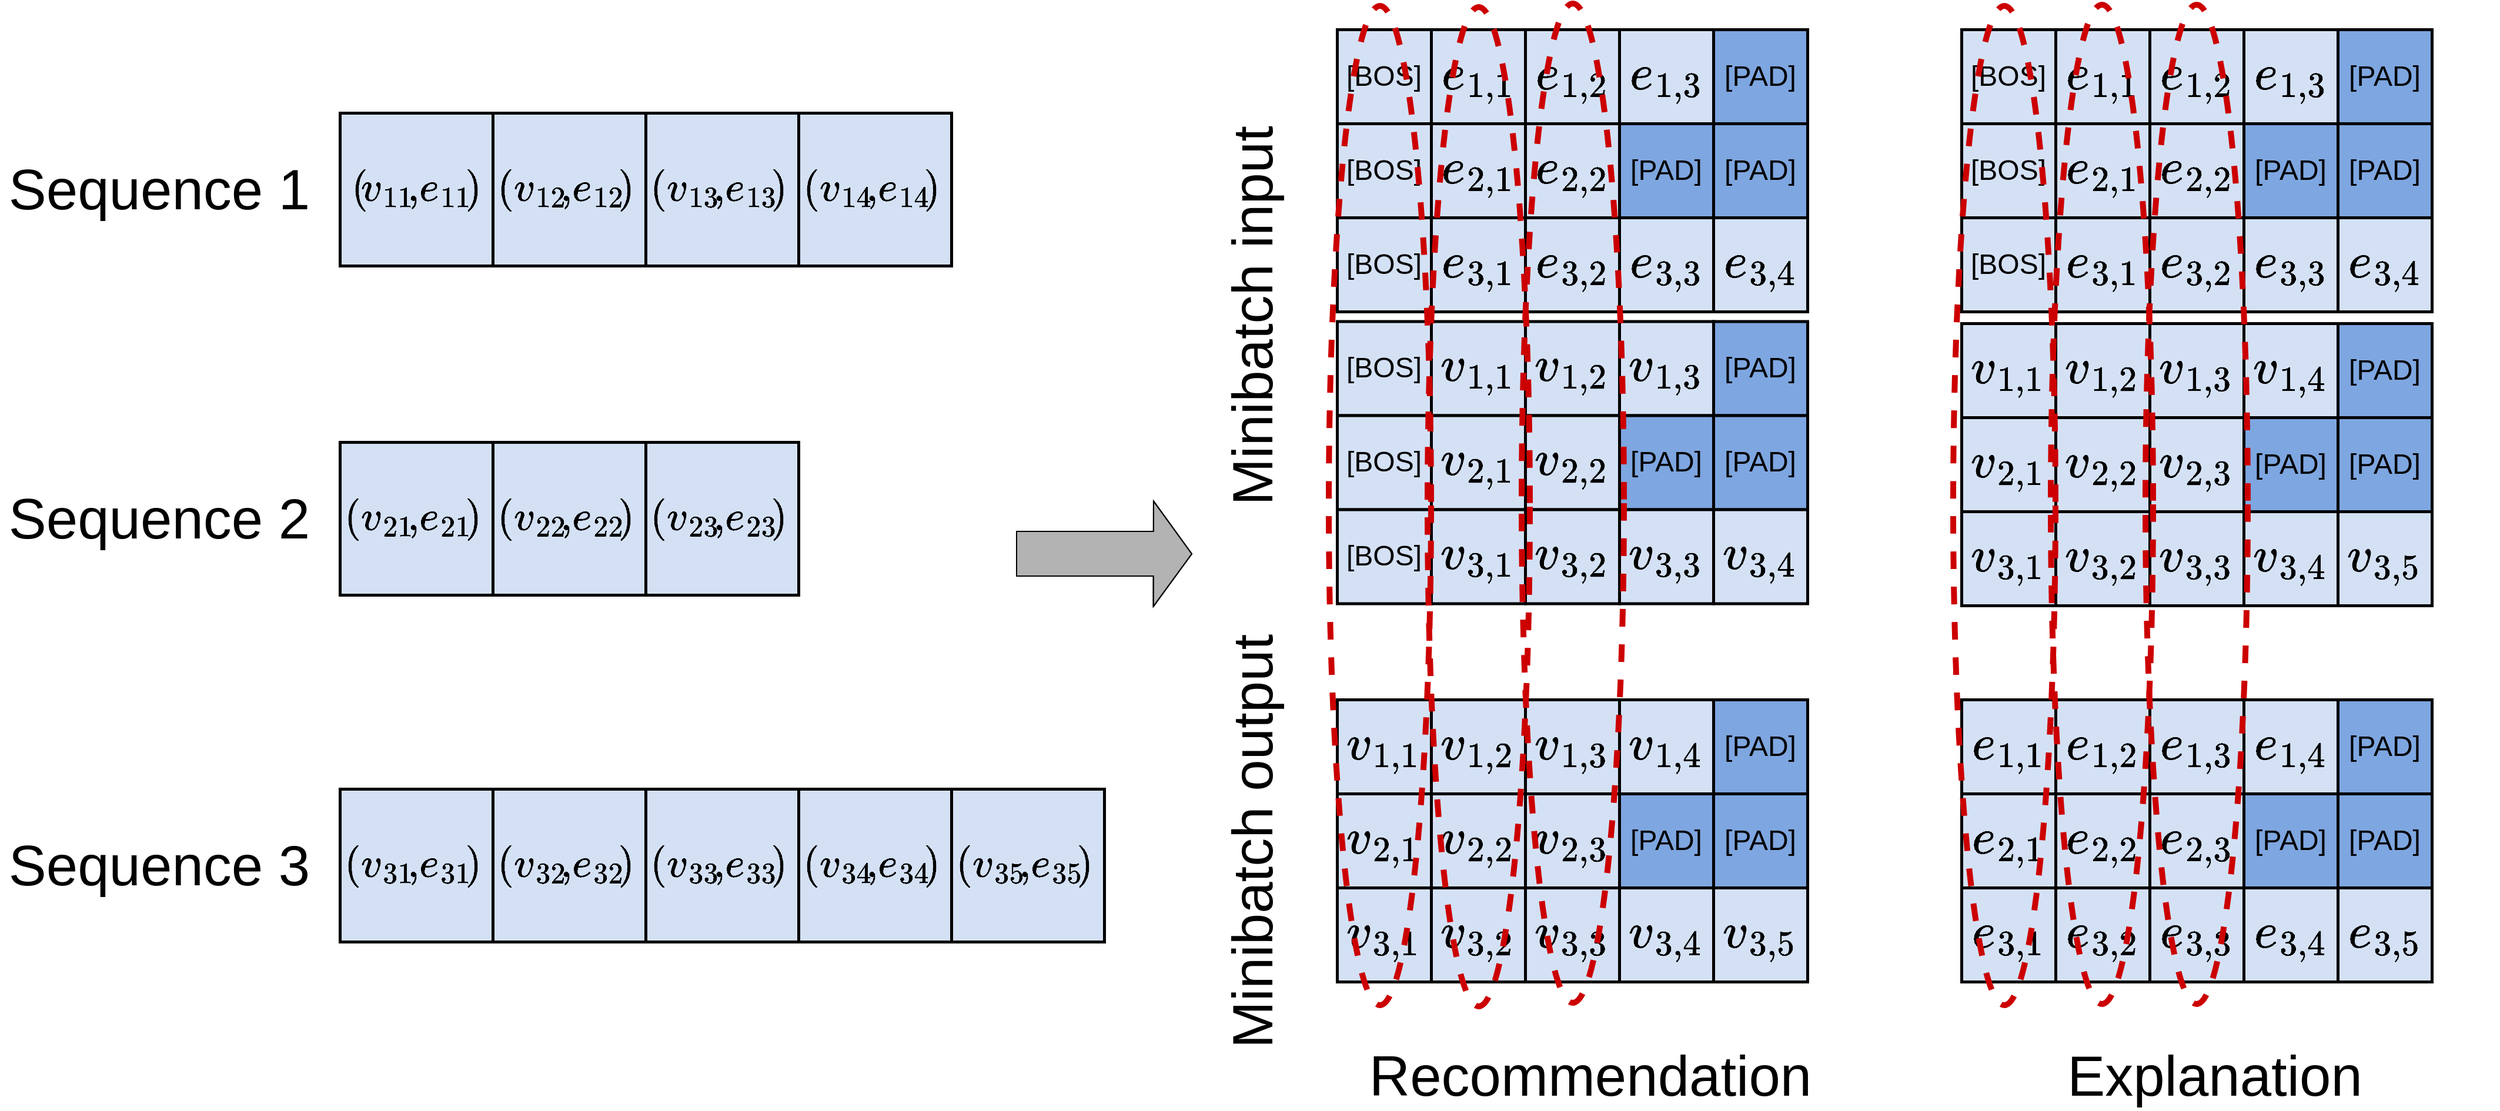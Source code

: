 <mxfile version="18.0.1" type="device"><diagram id="4hWQbX8fKJ6iLithO7Cv" name="Page-1"><mxGraphModel dx="2544" dy="864" grid="1" gridSize="10" guides="1" tooltips="1" connect="1" arrows="1" fold="1" page="1" pageScale="1" pageWidth="850" pageHeight="1100" math="1" shadow="0"><root><mxCell id="0"/><mxCell id="1" parent="0"/><mxCell id="KaxWRKZBUcggobYVf1rz-36" value="&lt;font style=&quot;font-size: 30px;&quot;&gt;$$\!(v_{14}\!&lt;br&gt;,\!&lt;br&gt;e_{14}\!)$$&lt;/font&gt;" style="whiteSpace=wrap;html=1;aspect=fixed;fillColor=#D4E1F5;strokeColor=#000000;strokeWidth=2.5;" parent="1" vertex="1"><mxGeometry x="502" y="381" width="130" height="130" as="geometry"/></mxCell><mxCell id="KaxWRKZBUcggobYVf1rz-52" value="" style="shape=flexArrow;endArrow=classic;html=1;rounded=0;fontSize=24;fillColor=#B3B3B3;width=38;endSize=10.536;endWidth=50.714;" parent="1" edge="1"><mxGeometry width="50" height="50" relative="1" as="geometry"><mxPoint x="687" y="756" as="sourcePoint"/><mxPoint x="837" y="756.11" as="targetPoint"/><Array as="points"><mxPoint x="777" y="756"/></Array></mxGeometry></mxCell><mxCell id="KaxWRKZBUcggobYVf1rz-55" value="&lt;font style=&quot;font-size: 36px;&quot;&gt;$$v_{1,1}$$&lt;/font&gt;" style="whiteSpace=wrap;html=1;aspect=fixed;fillColor=#D4E1F5;strokeColor=#000000;strokeWidth=2.5;" parent="1" vertex="1"><mxGeometry x="960" y="880" width="80" height="80" as="geometry"/></mxCell><mxCell id="KaxWRKZBUcggobYVf1rz-56" value="&lt;font style=&quot;font-size: 36px;&quot;&gt;$$v_{1,2}$$&lt;/font&gt;" style="whiteSpace=wrap;html=1;aspect=fixed;fillColor=#D4E1F5;strokeColor=#000000;strokeWidth=2.5;" parent="1" vertex="1"><mxGeometry x="1040" y="880" width="80" height="80" as="geometry"/></mxCell><mxCell id="KaxWRKZBUcggobYVf1rz-57" value="&lt;font style=&quot;font-size: 36px;&quot;&gt;$$v_{1,3}$$&lt;/font&gt;" style="whiteSpace=wrap;html=1;aspect=fixed;fillColor=#D4E1F5;strokeColor=#000000;strokeWidth=2.5;" parent="1" vertex="1"><mxGeometry x="1120" y="880" width="80" height="80" as="geometry"/></mxCell><mxCell id="KaxWRKZBUcggobYVf1rz-58" value="&lt;font style=&quot;font-size: 36px;&quot;&gt;$$v_{1,4}$$&lt;/font&gt;" style="whiteSpace=wrap;html=1;aspect=fixed;fillColor=#D4E1F5;strokeColor=#000000;strokeWidth=2.5;" parent="1" vertex="1"><mxGeometry x="1200" y="880" width="80" height="80" as="geometry"/></mxCell><mxCell id="KaxWRKZBUcggobYVf1rz-59" value="&lt;font style=&quot;font-size: 24px;&quot;&gt;[PAD]&lt;/font&gt;" style="whiteSpace=wrap;html=1;aspect=fixed;fillColor=#7EA6E0;strokeColor=#000000;strokeWidth=2.5;" parent="1" vertex="1"><mxGeometry x="1280" y="880" width="80" height="80" as="geometry"/></mxCell><mxCell id="KaxWRKZBUcggobYVf1rz-60" value="&lt;font style=&quot;font-size: 36px;&quot;&gt;$$v_{2,1}$$&lt;/font&gt;" style="whiteSpace=wrap;html=1;aspect=fixed;fillColor=#D4E1F5;strokeColor=#000000;strokeWidth=2.5;" parent="1" vertex="1"><mxGeometry x="960" y="960" width="80" height="80" as="geometry"/></mxCell><mxCell id="KaxWRKZBUcggobYVf1rz-61" value="&lt;font style=&quot;font-size: 36px;&quot;&gt;$$v_{2,2}$$&lt;/font&gt;" style="whiteSpace=wrap;html=1;aspect=fixed;fillColor=#D4E1F5;strokeColor=#000000;strokeWidth=2.5;" parent="1" vertex="1"><mxGeometry x="1040" y="960" width="80" height="80" as="geometry"/></mxCell><mxCell id="KaxWRKZBUcggobYVf1rz-62" value="&lt;font style=&quot;font-size: 36px;&quot;&gt;$$v_{2,3}$$&lt;/font&gt;" style="whiteSpace=wrap;html=1;aspect=fixed;fillColor=#D4E1F5;strokeColor=#000000;strokeWidth=2.5;" parent="1" vertex="1"><mxGeometry x="1120" y="960" width="80" height="80" as="geometry"/></mxCell><mxCell id="KaxWRKZBUcggobYVf1rz-63" value="&lt;font style=&quot;font-size: 24px;&quot;&gt;[PAD]&lt;/font&gt;" style="whiteSpace=wrap;html=1;aspect=fixed;fillColor=#7EA6E0;strokeColor=#000000;strokeWidth=2.5;" parent="1" vertex="1"><mxGeometry x="1200" y="960" width="80" height="80" as="geometry"/></mxCell><mxCell id="KaxWRKZBUcggobYVf1rz-64" value="&lt;font style=&quot;font-size: 24px;&quot;&gt;[PAD]&lt;/font&gt;" style="whiteSpace=wrap;html=1;aspect=fixed;fillColor=#7EA6E0;strokeColor=#000000;strokeWidth=2.5;" parent="1" vertex="1"><mxGeometry x="1280" y="960" width="80" height="80" as="geometry"/></mxCell><mxCell id="KaxWRKZBUcggobYVf1rz-65" value="&lt;font style=&quot;font-size: 36px;&quot;&gt;$$v_{3,1}$$&lt;/font&gt;" style="whiteSpace=wrap;html=1;aspect=fixed;fillColor=#D4E1F5;strokeColor=#000000;strokeWidth=2.5;" parent="1" vertex="1"><mxGeometry x="960" y="1040" width="80" height="80" as="geometry"/></mxCell><mxCell id="KaxWRKZBUcggobYVf1rz-66" value="&lt;font style=&quot;font-size: 36px;&quot;&gt;$$v_{3,2}$$&lt;/font&gt;" style="whiteSpace=wrap;html=1;aspect=fixed;fillColor=#D4E1F5;strokeColor=#000000;strokeWidth=2.5;" parent="1" vertex="1"><mxGeometry x="1040" y="1040" width="80" height="80" as="geometry"/></mxCell><mxCell id="KaxWRKZBUcggobYVf1rz-67" value="&lt;font style=&quot;font-size: 36px;&quot;&gt;$$v_{3,3}$$&lt;/font&gt;" style="whiteSpace=wrap;html=1;aspect=fixed;fillColor=#D4E1F5;strokeColor=#000000;strokeWidth=2.5;" parent="1" vertex="1"><mxGeometry x="1120" y="1040" width="80" height="80" as="geometry"/></mxCell><mxCell id="KaxWRKZBUcggobYVf1rz-68" value="&lt;font style=&quot;font-size: 36px;&quot;&gt;$$v_{3,4}$$&lt;/font&gt;" style="whiteSpace=wrap;html=1;aspect=fixed;fillColor=#D4E1F5;strokeColor=#000000;strokeWidth=2.5;" parent="1" vertex="1"><mxGeometry x="1200" y="1040" width="80" height="80" as="geometry"/></mxCell><mxCell id="KaxWRKZBUcggobYVf1rz-69" value="&lt;font style=&quot;font-size: 36px;&quot;&gt;$$v_{3,5}$$&lt;/font&gt;" style="whiteSpace=wrap;html=1;aspect=fixed;fillColor=#D4E1F5;strokeColor=#000000;strokeWidth=2.5;" parent="1" vertex="1"><mxGeometry x="1280" y="1040" width="80" height="80" as="geometry"/></mxCell><mxCell id="KaxWRKZBUcggobYVf1rz-74" value="&lt;font style=&quot;font-size: 24px;&quot;&gt;[PAD]&lt;/font&gt;" style="whiteSpace=wrap;html=1;aspect=fixed;fillColor=#7EA6E0;strokeColor=#000000;strokeWidth=2.5;" parent="1" vertex="1"><mxGeometry x="1811" y="880" width="80" height="80" as="geometry"/></mxCell><mxCell id="KaxWRKZBUcggobYVf1rz-78" value="&lt;font style=&quot;font-size: 24px;&quot;&gt;[PAD]&lt;/font&gt;" style="whiteSpace=wrap;html=1;aspect=fixed;fillColor=#7EA6E0;strokeColor=#000000;strokeWidth=2.5;" parent="1" vertex="1"><mxGeometry x="1731" y="960" width="80" height="80" as="geometry"/></mxCell><mxCell id="KaxWRKZBUcggobYVf1rz-79" value="&lt;font style=&quot;font-size: 24px;&quot;&gt;[PAD]&lt;/font&gt;" style="whiteSpace=wrap;html=1;aspect=fixed;fillColor=#7EA6E0;strokeColor=#000000;strokeWidth=2.5;" parent="1" vertex="1"><mxGeometry x="1811" y="960" width="80" height="80" as="geometry"/></mxCell><mxCell id="KaxWRKZBUcggobYVf1rz-80" value="&lt;font style=&quot;font-size: 36px;&quot;&gt;$$e_{3,1}$$&lt;/font&gt;" style="whiteSpace=wrap;html=1;aspect=fixed;fillColor=#D4E1F5;strokeColor=#000000;strokeWidth=2.5;" parent="1" vertex="1"><mxGeometry x="1491" y="1040" width="80" height="80" as="geometry"/></mxCell><mxCell id="KaxWRKZBUcggobYVf1rz-81" value="&lt;font style=&quot;font-size: 36px;&quot;&gt;$$e_{3,2}$$&lt;/font&gt;" style="whiteSpace=wrap;html=1;aspect=fixed;fillColor=#D4E1F5;strokeColor=#000000;strokeWidth=2.5;" parent="1" vertex="1"><mxGeometry x="1571" y="1040" width="80" height="80" as="geometry"/></mxCell><mxCell id="KaxWRKZBUcggobYVf1rz-82" value="&lt;font style=&quot;font-size: 36px;&quot;&gt;$$e_{3,3}$$&lt;/font&gt;" style="whiteSpace=wrap;html=1;aspect=fixed;fillColor=#D4E1F5;strokeColor=#000000;strokeWidth=2.5;" parent="1" vertex="1"><mxGeometry x="1651" y="1040" width="80" height="80" as="geometry"/></mxCell><mxCell id="KaxWRKZBUcggobYVf1rz-83" value="&lt;font style=&quot;font-size: 36px;&quot;&gt;$$e_{3,4}$$&lt;/font&gt;" style="whiteSpace=wrap;html=1;aspect=fixed;fillColor=#D4E1F5;strokeColor=#000000;strokeWidth=2.5;" parent="1" vertex="1"><mxGeometry x="1731" y="1040" width="80" height="80" as="geometry"/></mxCell><mxCell id="KaxWRKZBUcggobYVf1rz-84" value="&lt;font style=&quot;font-size: 36px;&quot;&gt;$$e_{3,5}$$&lt;/font&gt;" style="whiteSpace=wrap;html=1;aspect=fixed;fillColor=#D4E1F5;strokeColor=#000000;strokeWidth=2.5;" parent="1" vertex="1"><mxGeometry x="1811" y="1040" width="80" height="80" as="geometry"/></mxCell><mxCell id="KaxWRKZBUcggobYVf1rz-85" value="&lt;font style=&quot;font-size: 24px;&quot;&gt;[BOS]&lt;/font&gt;" style="whiteSpace=wrap;html=1;aspect=fixed;fillColor=#D4E1F5;strokeColor=#000000;strokeWidth=2.5;" parent="1" vertex="1"><mxGeometry x="960" y="558.26" width="80" height="80" as="geometry"/></mxCell><mxCell id="KaxWRKZBUcggobYVf1rz-86" value="&lt;font style=&quot;font-size: 36px;&quot;&gt;$$v_{1,1}$$&lt;/font&gt;" style="whiteSpace=wrap;html=1;aspect=fixed;fillColor=#D4E1F5;strokeColor=#000000;strokeWidth=2.5;" parent="1" vertex="1"><mxGeometry x="1040" y="558.26" width="80" height="80" as="geometry"/></mxCell><mxCell id="KaxWRKZBUcggobYVf1rz-87" value="&lt;font style=&quot;font-size: 36px;&quot;&gt;$$v_{1,2}$$&lt;/font&gt;" style="whiteSpace=wrap;html=1;aspect=fixed;fillColor=#D4E1F5;strokeColor=#000000;strokeWidth=2.5;" parent="1" vertex="1"><mxGeometry x="1120" y="558.26" width="80" height="80" as="geometry"/></mxCell><mxCell id="KaxWRKZBUcggobYVf1rz-88" value="&lt;font style=&quot;font-size: 36px;&quot;&gt;$$v_{1,3}$$&lt;/font&gt;" style="whiteSpace=wrap;html=1;aspect=fixed;fillColor=#D4E1F5;strokeColor=#000000;strokeWidth=2.5;" parent="1" vertex="1"><mxGeometry x="1200" y="558.26" width="80" height="80" as="geometry"/></mxCell><mxCell id="KaxWRKZBUcggobYVf1rz-89" value="&lt;font style=&quot;font-size: 24px;&quot;&gt;[PAD]&lt;/font&gt;" style="whiteSpace=wrap;html=1;aspect=fixed;fillColor=#7EA6E0;strokeColor=#000000;strokeWidth=2.5;" parent="1" vertex="1"><mxGeometry x="1280" y="558.26" width="80" height="80" as="geometry"/></mxCell><mxCell id="KaxWRKZBUcggobYVf1rz-90" value="&lt;font style=&quot;font-size: 24px;&quot;&gt;[BOS]&lt;/font&gt;" style="whiteSpace=wrap;html=1;aspect=fixed;fillColor=#D4E1F5;strokeColor=#000000;strokeWidth=2.5;" parent="1" vertex="1"><mxGeometry x="960" y="638.26" width="80" height="80" as="geometry"/></mxCell><mxCell id="KaxWRKZBUcggobYVf1rz-91" value="&lt;font style=&quot;font-size: 36px;&quot;&gt;$$v_{2,1}$$&lt;/font&gt;" style="whiteSpace=wrap;html=1;aspect=fixed;fillColor=#D4E1F5;strokeColor=#000000;strokeWidth=2.5;" parent="1" vertex="1"><mxGeometry x="1040" y="638.26" width="80" height="80" as="geometry"/></mxCell><mxCell id="KaxWRKZBUcggobYVf1rz-92" value="&lt;font style=&quot;font-size: 36px;&quot;&gt;$$v_{2,2}$$&lt;/font&gt;" style="whiteSpace=wrap;html=1;aspect=fixed;fillColor=#D4E1F5;strokeColor=#000000;strokeWidth=2.5;" parent="1" vertex="1"><mxGeometry x="1120" y="638.26" width="80" height="80" as="geometry"/></mxCell><mxCell id="KaxWRKZBUcggobYVf1rz-93" value="&lt;font style=&quot;font-size: 24px;&quot;&gt;[PAD]&lt;/font&gt;" style="whiteSpace=wrap;html=1;aspect=fixed;fillColor=#7EA6E0;strokeColor=#000000;strokeWidth=2.5;" parent="1" vertex="1"><mxGeometry x="1200" y="638.26" width="80" height="80" as="geometry"/></mxCell><mxCell id="KaxWRKZBUcggobYVf1rz-94" value="&lt;font style=&quot;font-size: 24px;&quot;&gt;[PAD]&lt;/font&gt;" style="whiteSpace=wrap;html=1;aspect=fixed;fillColor=#7EA6E0;strokeColor=#000000;strokeWidth=2.5;" parent="1" vertex="1"><mxGeometry x="1280" y="638.26" width="80" height="80" as="geometry"/></mxCell><mxCell id="KaxWRKZBUcggobYVf1rz-95" value="&lt;font style=&quot;font-size: 24px;&quot;&gt;[BOS]&lt;/font&gt;" style="whiteSpace=wrap;html=1;aspect=fixed;fillColor=#D4E1F5;strokeColor=#000000;strokeWidth=2.5;" parent="1" vertex="1"><mxGeometry x="960" y="718.26" width="80" height="80" as="geometry"/></mxCell><mxCell id="KaxWRKZBUcggobYVf1rz-96" value="&lt;font style=&quot;font-size: 36px;&quot;&gt;$$v_{3,1}$$&lt;/font&gt;" style="whiteSpace=wrap;html=1;aspect=fixed;fillColor=#D4E1F5;strokeColor=#000000;strokeWidth=2.5;" parent="1" vertex="1"><mxGeometry x="1040" y="718.26" width="80" height="80" as="geometry"/></mxCell><mxCell id="KaxWRKZBUcggobYVf1rz-97" value="&lt;font style=&quot;font-size: 36px;&quot;&gt;$$v_{3,2}$$&lt;/font&gt;" style="whiteSpace=wrap;html=1;aspect=fixed;fillColor=#D4E1F5;strokeColor=#000000;strokeWidth=2.5;" parent="1" vertex="1"><mxGeometry x="1120" y="718.26" width="80" height="80" as="geometry"/></mxCell><mxCell id="KaxWRKZBUcggobYVf1rz-98" value="&lt;font style=&quot;font-size: 36px;&quot;&gt;$$v_{3,3}$$&lt;/font&gt;" style="whiteSpace=wrap;html=1;aspect=fixed;fillColor=#D4E1F5;strokeColor=#000000;strokeWidth=2.5;" parent="1" vertex="1"><mxGeometry x="1200" y="718.26" width="80" height="80" as="geometry"/></mxCell><mxCell id="KaxWRKZBUcggobYVf1rz-99" value="&lt;font style=&quot;font-size: 36px;&quot;&gt;$$v_{3,4}$$&lt;/font&gt;" style="whiteSpace=wrap;html=1;aspect=fixed;fillColor=#D4E1F5;strokeColor=#000000;strokeWidth=2.5;" parent="1" vertex="1"><mxGeometry x="1280" y="718.26" width="80" height="80" as="geometry"/></mxCell><mxCell id="KaxWRKZBUcggobYVf1rz-117" value="&lt;font style=&quot;font-size: 36px;&quot;&gt;$$v_{1,2}$$&lt;/font&gt;" style="whiteSpace=wrap;html=1;aspect=fixed;fillColor=#D4E1F5;strokeColor=#000000;strokeWidth=2.5;" parent="1" vertex="1"><mxGeometry x="1571" y="560" width="80" height="80" as="geometry"/></mxCell><mxCell id="KaxWRKZBUcggobYVf1rz-118" value="&lt;font style=&quot;font-size: 36px;&quot;&gt;$$v_{1,3}$$&lt;/font&gt;" style="whiteSpace=wrap;html=1;aspect=fixed;fillColor=#D4E1F5;strokeColor=#000000;strokeWidth=2.5;" parent="1" vertex="1"><mxGeometry x="1651" y="560" width="80" height="80" as="geometry"/></mxCell><mxCell id="KaxWRKZBUcggobYVf1rz-119" value="&lt;font style=&quot;font-size: 36px;&quot;&gt;$$v_{1,4}$$&lt;/font&gt;" style="whiteSpace=wrap;html=1;aspect=fixed;fillColor=#D4E1F5;strokeColor=#000000;strokeWidth=2.5;" parent="1" vertex="1"><mxGeometry x="1731" y="560" width="80" height="80" as="geometry"/></mxCell><mxCell id="KaxWRKZBUcggobYVf1rz-120" value="&lt;font style=&quot;font-size: 24px;&quot;&gt;[PAD]&lt;/font&gt;" style="whiteSpace=wrap;html=1;aspect=fixed;fillColor=#7EA6E0;strokeColor=#000000;strokeWidth=2.5;" parent="1" vertex="1"><mxGeometry x="1811" y="560" width="80" height="80" as="geometry"/></mxCell><mxCell id="KaxWRKZBUcggobYVf1rz-124" value="&lt;font style=&quot;font-size: 24px;&quot;&gt;[PAD]&lt;/font&gt;" style="whiteSpace=wrap;html=1;aspect=fixed;fillColor=#7EA6E0;strokeColor=#000000;strokeWidth=2.5;" parent="1" vertex="1"><mxGeometry x="1731" y="640" width="80" height="80" as="geometry"/></mxCell><mxCell id="KaxWRKZBUcggobYVf1rz-125" value="&lt;font style=&quot;font-size: 24px;&quot;&gt;[PAD]&lt;/font&gt;" style="whiteSpace=wrap;html=1;aspect=fixed;fillColor=#7EA6E0;strokeColor=#000000;strokeWidth=2.5;" parent="1" vertex="1"><mxGeometry x="1811" y="640" width="80" height="80" as="geometry"/></mxCell><mxCell id="KaxWRKZBUcggobYVf1rz-127" value="&lt;font style=&quot;font-size: 36px;&quot;&gt;$$v_{3,1}$$&lt;/font&gt;" style="whiteSpace=wrap;html=1;aspect=fixed;fillColor=#D4E1F5;strokeColor=#000000;strokeWidth=2.5;" parent="1" vertex="1"><mxGeometry x="1491" y="720" width="80" height="80" as="geometry"/></mxCell><mxCell id="KaxWRKZBUcggobYVf1rz-128" value="&lt;font style=&quot;font-size: 36px;&quot;&gt;$$v_{3,2}$$&lt;/font&gt;" style="whiteSpace=wrap;html=1;aspect=fixed;fillColor=#D4E1F5;strokeColor=#000000;strokeWidth=2.5;" parent="1" vertex="1"><mxGeometry x="1571" y="720" width="80" height="80" as="geometry"/></mxCell><mxCell id="KaxWRKZBUcggobYVf1rz-129" value="&lt;font style=&quot;font-size: 36px;&quot;&gt;$$v_{3,3}$$&lt;/font&gt;" style="whiteSpace=wrap;html=1;aspect=fixed;fillColor=#D4E1F5;strokeColor=#000000;strokeWidth=2.5;" parent="1" vertex="1"><mxGeometry x="1651" y="720" width="80" height="80" as="geometry"/></mxCell><mxCell id="KaxWRKZBUcggobYVf1rz-130" value="&lt;font style=&quot;font-size: 36px;&quot;&gt;$$v_{3,4}$$&lt;/font&gt;" style="whiteSpace=wrap;html=1;aspect=fixed;fillColor=#D4E1F5;strokeColor=#000000;strokeWidth=2.5;" parent="1" vertex="1"><mxGeometry x="1731" y="720" width="80" height="80" as="geometry"/></mxCell><mxCell id="KaxWRKZBUcggobYVf1rz-131" value="&lt;font style=&quot;font-size: 36px;&quot;&gt;$$e_{1,1}$$&lt;/font&gt;" style="whiteSpace=wrap;html=1;aspect=fixed;fillColor=#D4E1F5;strokeColor=#000000;strokeWidth=2.5;" parent="1" vertex="1"><mxGeometry x="1491" y="880" width="80" height="80" as="geometry"/></mxCell><mxCell id="KaxWRKZBUcggobYVf1rz-132" value="&lt;font style=&quot;font-size: 36px;&quot;&gt;$$e_{1,2}$$&lt;/font&gt;" style="whiteSpace=wrap;html=1;aspect=fixed;fillColor=#D4E1F5;strokeColor=#000000;strokeWidth=2.5;" parent="1" vertex="1"><mxGeometry x="1571" y="880" width="80" height="80" as="geometry"/></mxCell><mxCell id="KaxWRKZBUcggobYVf1rz-133" value="&lt;font style=&quot;font-size: 36px;&quot;&gt;$$e_{1,3}$$&lt;/font&gt;" style="whiteSpace=wrap;html=1;aspect=fixed;fillColor=#D4E1F5;strokeColor=#000000;strokeWidth=2.5;" parent="1" vertex="1"><mxGeometry x="1651" y="880" width="80" height="80" as="geometry"/></mxCell><mxCell id="KaxWRKZBUcggobYVf1rz-134" value="&lt;font style=&quot;font-size: 36px;&quot;&gt;$$e_{1,4}$$&lt;/font&gt;" style="whiteSpace=wrap;html=1;aspect=fixed;fillColor=#D4E1F5;strokeColor=#000000;strokeWidth=2.5;" parent="1" vertex="1"><mxGeometry x="1731" y="880" width="80" height="80" as="geometry"/></mxCell><mxCell id="KaxWRKZBUcggobYVf1rz-135" value="&lt;font style=&quot;font-size: 36px;&quot;&gt;$$e_{2,1}$$&lt;/font&gt;" style="whiteSpace=wrap;html=1;aspect=fixed;fillColor=#D4E1F5;strokeColor=#000000;strokeWidth=2.5;" parent="1" vertex="1"><mxGeometry x="1491" y="960" width="80" height="80" as="geometry"/></mxCell><mxCell id="KaxWRKZBUcggobYVf1rz-136" value="&lt;font style=&quot;font-size: 36px;&quot;&gt;$$e_{2,2}$$&lt;/font&gt;" style="whiteSpace=wrap;html=1;aspect=fixed;fillColor=#D4E1F5;strokeColor=#000000;strokeWidth=2.5;" parent="1" vertex="1"><mxGeometry x="1571" y="960" width="80" height="80" as="geometry"/></mxCell><mxCell id="KaxWRKZBUcggobYVf1rz-137" value="&lt;font style=&quot;font-size: 36px;&quot;&gt;$$e_{2,3}$$&lt;/font&gt;" style="whiteSpace=wrap;html=1;aspect=fixed;fillColor=#D4E1F5;strokeColor=#000000;strokeWidth=2.5;" parent="1" vertex="1"><mxGeometry x="1651" y="960" width="80" height="80" as="geometry"/></mxCell><mxCell id="KaxWRKZBUcggobYVf1rz-138" value="&lt;font style=&quot;font-size: 36px;&quot;&gt;$$v_{1,1}$$&lt;/font&gt;" style="whiteSpace=wrap;html=1;aspect=fixed;fillColor=#D4E1F5;strokeColor=#000000;strokeWidth=2.5;" parent="1" vertex="1"><mxGeometry x="1491" y="560" width="80" height="80" as="geometry"/></mxCell><mxCell id="KaxWRKZBUcggobYVf1rz-139" value="&lt;font style=&quot;font-size: 36px;&quot;&gt;$$v_{2,1}$$&lt;/font&gt;" style="whiteSpace=wrap;html=1;aspect=fixed;fillColor=#D4E1F5;strokeColor=#000000;strokeWidth=2.5;" parent="1" vertex="1"><mxGeometry x="1491" y="640" width="80" height="80" as="geometry"/></mxCell><mxCell id="KaxWRKZBUcggobYVf1rz-140" value="&lt;font style=&quot;font-size: 36px;&quot;&gt;$$v_{2,2}$$&lt;/font&gt;" style="whiteSpace=wrap;html=1;aspect=fixed;fillColor=#D4E1F5;strokeColor=#000000;strokeWidth=2.5;" parent="1" vertex="1"><mxGeometry x="1571" y="640" width="80" height="80" as="geometry"/></mxCell><mxCell id="KaxWRKZBUcggobYVf1rz-141" value="&lt;font style=&quot;font-size: 36px;&quot;&gt;$$v_{2,3}$$&lt;/font&gt;" style="whiteSpace=wrap;html=1;aspect=fixed;fillColor=#D4E1F5;strokeColor=#000000;strokeWidth=2.5;" parent="1" vertex="1"><mxGeometry x="1651" y="640" width="80" height="80" as="geometry"/></mxCell><mxCell id="KaxWRKZBUcggobYVf1rz-142" value="&lt;font style=&quot;font-size: 36px;&quot;&gt;$$v_{3,5}$$&lt;/font&gt;" style="whiteSpace=wrap;html=1;aspect=fixed;fillColor=#D4E1F5;strokeColor=#000000;strokeWidth=2.5;" parent="1" vertex="1"><mxGeometry x="1811" y="720" width="80" height="80" as="geometry"/></mxCell><mxCell id="KaxWRKZBUcggobYVf1rz-143" value="&lt;font style=&quot;font-size: 24px;&quot;&gt;[BOS]&lt;/font&gt;" style="whiteSpace=wrap;html=1;aspect=fixed;fillColor=#D4E1F5;strokeColor=#000000;strokeWidth=2.5;" parent="1" vertex="1"><mxGeometry x="1491" y="310" width="80" height="80" as="geometry"/></mxCell><mxCell id="KaxWRKZBUcggobYVf1rz-144" value="&lt;font style=&quot;font-size: 24px;&quot;&gt;[BOS]&lt;/font&gt;" style="whiteSpace=wrap;html=1;aspect=fixed;fillColor=#D4E1F5;strokeColor=#000000;strokeWidth=2.5;" parent="1" vertex="1"><mxGeometry x="1491" y="390" width="80" height="80" as="geometry"/></mxCell><mxCell id="KaxWRKZBUcggobYVf1rz-145" value="&lt;font style=&quot;font-size: 24px;&quot;&gt;[BOS]&lt;/font&gt;" style="whiteSpace=wrap;html=1;aspect=fixed;fillColor=#D4E1F5;strokeColor=#000000;strokeWidth=2.5;" parent="1" vertex="1"><mxGeometry x="1491" y="470" width="80" height="80" as="geometry"/></mxCell><mxCell id="KaxWRKZBUcggobYVf1rz-158" value="&lt;font style=&quot;font-size: 36px;&quot;&gt;$$e_{1,1}$$&lt;/font&gt;" style="whiteSpace=wrap;html=1;aspect=fixed;fillColor=#D4E1F5;strokeColor=#000000;strokeWidth=2.5;" parent="1" vertex="1"><mxGeometry x="1571" y="310" width="80" height="80" as="geometry"/></mxCell><mxCell id="KaxWRKZBUcggobYVf1rz-159" value="&lt;font style=&quot;font-size: 36px;&quot;&gt;$$e_{1,2}$$&lt;/font&gt;" style="whiteSpace=wrap;html=1;aspect=fixed;fillColor=#D4E1F5;strokeColor=#000000;strokeWidth=2.5;" parent="1" vertex="1"><mxGeometry x="1651" y="310" width="80" height="80" as="geometry"/></mxCell><mxCell id="KaxWRKZBUcggobYVf1rz-160" value="&lt;font style=&quot;font-size: 36px;&quot;&gt;$$e_{1,3}$$&lt;/font&gt;" style="whiteSpace=wrap;html=1;aspect=fixed;fillColor=#D4E1F5;strokeColor=#000000;strokeWidth=2.5;" parent="1" vertex="1"><mxGeometry x="1731" y="310" width="80" height="80" as="geometry"/></mxCell><mxCell id="KaxWRKZBUcggobYVf1rz-161" value="&lt;font style=&quot;font-size: 24px;&quot;&gt;[PAD]&lt;/font&gt;" style="whiteSpace=wrap;html=1;aspect=fixed;fillColor=#7EA6E0;strokeColor=#000000;strokeWidth=2.5;" parent="1" vertex="1"><mxGeometry x="1811" y="310" width="80" height="80" as="geometry"/></mxCell><mxCell id="KaxWRKZBUcggobYVf1rz-162" value="&lt;font style=&quot;font-size: 36px;&quot;&gt;$$e_{2,1}$$&lt;/font&gt;" style="whiteSpace=wrap;html=1;aspect=fixed;fillColor=#D4E1F5;strokeColor=#000000;strokeWidth=2.5;" parent="1" vertex="1"><mxGeometry x="1571" y="390" width="80" height="80" as="geometry"/></mxCell><mxCell id="KaxWRKZBUcggobYVf1rz-163" value="&lt;font style=&quot;font-size: 36px;&quot;&gt;$$e_{2,2}$$&lt;/font&gt;" style="whiteSpace=wrap;html=1;aspect=fixed;fillColor=#D4E1F5;strokeColor=#000000;strokeWidth=2.5;" parent="1" vertex="1"><mxGeometry x="1651" y="390" width="80" height="80" as="geometry"/></mxCell><mxCell id="KaxWRKZBUcggobYVf1rz-164" value="&lt;font style=&quot;font-size: 24px;&quot;&gt;[PAD]&lt;/font&gt;" style="whiteSpace=wrap;html=1;aspect=fixed;fillColor=#7EA6E0;strokeColor=#000000;strokeWidth=2.5;" parent="1" vertex="1"><mxGeometry x="1731" y="390" width="80" height="80" as="geometry"/></mxCell><mxCell id="KaxWRKZBUcggobYVf1rz-165" value="&lt;font style=&quot;font-size: 24px;&quot;&gt;[PAD]&lt;/font&gt;" style="whiteSpace=wrap;html=1;aspect=fixed;fillColor=#7EA6E0;strokeColor=#000000;strokeWidth=2.5;" parent="1" vertex="1"><mxGeometry x="1811" y="390" width="80" height="80" as="geometry"/></mxCell><mxCell id="KaxWRKZBUcggobYVf1rz-166" value="&lt;font style=&quot;font-size: 36px;&quot;&gt;$$e_{3,1}$$&lt;/font&gt;" style="whiteSpace=wrap;html=1;aspect=fixed;fillColor=#D4E1F5;strokeColor=#000000;strokeWidth=2.5;" parent="1" vertex="1"><mxGeometry x="1571" y="470" width="80" height="80" as="geometry"/></mxCell><mxCell id="KaxWRKZBUcggobYVf1rz-167" value="&lt;font style=&quot;font-size: 36px;&quot;&gt;$$e_{3,2}$$&lt;/font&gt;" style="whiteSpace=wrap;html=1;aspect=fixed;fillColor=#D4E1F5;strokeColor=#000000;strokeWidth=2.5;" parent="1" vertex="1"><mxGeometry x="1651" y="470" width="80" height="80" as="geometry"/></mxCell><mxCell id="KaxWRKZBUcggobYVf1rz-168" value="&lt;font style=&quot;font-size: 36px;&quot;&gt;$$e_{3,3}$$&lt;/font&gt;" style="whiteSpace=wrap;html=1;aspect=fixed;fillColor=#D4E1F5;strokeColor=#000000;strokeWidth=2.5;" parent="1" vertex="1"><mxGeometry x="1731" y="470" width="80" height="80" as="geometry"/></mxCell><mxCell id="KaxWRKZBUcggobYVf1rz-169" value="&lt;font style=&quot;font-size: 36px;&quot;&gt;$$e_{3,4}$$&lt;/font&gt;" style="whiteSpace=wrap;html=1;aspect=fixed;fillColor=#D4E1F5;strokeColor=#000000;strokeWidth=2.5;" parent="1" vertex="1"><mxGeometry x="1811" y="470" width="80" height="80" as="geometry"/></mxCell><mxCell id="KaxWRKZBUcggobYVf1rz-170" value="&lt;font style=&quot;font-size: 24px;&quot;&gt;[BOS]&lt;/font&gt;" style="whiteSpace=wrap;html=1;aspect=fixed;fillColor=#D4E1F5;strokeColor=#000000;strokeWidth=2.5;" parent="1" vertex="1"><mxGeometry x="960" y="310" width="80" height="80" as="geometry"/></mxCell><mxCell id="KaxWRKZBUcggobYVf1rz-171" value="&lt;font style=&quot;font-size: 36px;&quot;&gt;$$e_{1,1}$$&lt;/font&gt;" style="whiteSpace=wrap;html=1;aspect=fixed;fillColor=#D4E1F5;strokeColor=#000000;strokeWidth=2.5;" parent="1" vertex="1"><mxGeometry x="1040" y="310" width="80" height="80" as="geometry"/></mxCell><mxCell id="KaxWRKZBUcggobYVf1rz-172" value="&lt;font style=&quot;font-size: 36px;&quot;&gt;$$e_{1,2}$$&lt;/font&gt;" style="whiteSpace=wrap;html=1;aspect=fixed;fillColor=#D4E1F5;strokeColor=#000000;strokeWidth=2.5;" parent="1" vertex="1"><mxGeometry x="1120" y="310" width="80" height="80" as="geometry"/></mxCell><mxCell id="KaxWRKZBUcggobYVf1rz-173" value="&lt;font style=&quot;font-size: 36px;&quot;&gt;$$e_{1,3}$$&lt;/font&gt;" style="whiteSpace=wrap;html=1;aspect=fixed;fillColor=#D4E1F5;strokeColor=#000000;strokeWidth=2.5;" parent="1" vertex="1"><mxGeometry x="1200" y="310" width="80" height="80" as="geometry"/></mxCell><mxCell id="KaxWRKZBUcggobYVf1rz-174" value="&lt;font style=&quot;font-size: 24px;&quot;&gt;[PAD]&lt;/font&gt;" style="whiteSpace=wrap;html=1;aspect=fixed;fillColor=#7EA6E0;strokeColor=#000000;strokeWidth=2.5;" parent="1" vertex="1"><mxGeometry x="1280" y="310" width="80" height="80" as="geometry"/></mxCell><mxCell id="KaxWRKZBUcggobYVf1rz-175" value="&lt;font style=&quot;font-size: 24px;&quot;&gt;[BOS]&lt;/font&gt;" style="whiteSpace=wrap;html=1;aspect=fixed;fillColor=#D4E1F5;strokeColor=#000000;strokeWidth=2.5;" parent="1" vertex="1"><mxGeometry x="960" y="390" width="80" height="80" as="geometry"/></mxCell><mxCell id="KaxWRKZBUcggobYVf1rz-176" value="&lt;font style=&quot;font-size: 36px;&quot;&gt;$$e_{2,1}$$&lt;/font&gt;" style="whiteSpace=wrap;html=1;aspect=fixed;fillColor=#D4E1F5;strokeColor=#000000;strokeWidth=2.5;" parent="1" vertex="1"><mxGeometry x="1040" y="390" width="80" height="80" as="geometry"/></mxCell><mxCell id="KaxWRKZBUcggobYVf1rz-177" value="&lt;font style=&quot;font-size: 36px;&quot;&gt;$$e_{2,2}$$&lt;/font&gt;" style="whiteSpace=wrap;html=1;aspect=fixed;fillColor=#D4E1F5;strokeColor=#000000;strokeWidth=2.5;" parent="1" vertex="1"><mxGeometry x="1120" y="390" width="80" height="80" as="geometry"/></mxCell><mxCell id="KaxWRKZBUcggobYVf1rz-178" value="&lt;font style=&quot;font-size: 24px;&quot;&gt;[PAD]&lt;/font&gt;" style="whiteSpace=wrap;html=1;aspect=fixed;fillColor=#7EA6E0;strokeColor=#000000;strokeWidth=2.5;" parent="1" vertex="1"><mxGeometry x="1200" y="390" width="80" height="80" as="geometry"/></mxCell><mxCell id="KaxWRKZBUcggobYVf1rz-179" value="&lt;font style=&quot;font-size: 24px;&quot;&gt;[PAD]&lt;/font&gt;" style="whiteSpace=wrap;html=1;aspect=fixed;fillColor=#7EA6E0;strokeColor=#000000;strokeWidth=2.5;" parent="1" vertex="1"><mxGeometry x="1280" y="390" width="80" height="80" as="geometry"/></mxCell><mxCell id="KaxWRKZBUcggobYVf1rz-180" value="&lt;font style=&quot;font-size: 24px;&quot;&gt;[BOS]&lt;/font&gt;" style="whiteSpace=wrap;html=1;aspect=fixed;fillColor=#D4E1F5;strokeColor=#000000;strokeWidth=2.5;" parent="1" vertex="1"><mxGeometry x="960" y="470" width="80" height="80" as="geometry"/></mxCell><mxCell id="KaxWRKZBUcggobYVf1rz-181" value="&lt;font style=&quot;font-size: 36px;&quot;&gt;$$e_{3,1}$$&lt;/font&gt;" style="whiteSpace=wrap;html=1;aspect=fixed;fillColor=#D4E1F5;strokeColor=#000000;strokeWidth=2.5;" parent="1" vertex="1"><mxGeometry x="1040" y="470" width="80" height="80" as="geometry"/></mxCell><mxCell id="KaxWRKZBUcggobYVf1rz-182" value="&lt;font style=&quot;font-size: 36px;&quot;&gt;$$e_{3,2}$$&lt;/font&gt;" style="whiteSpace=wrap;html=1;aspect=fixed;fillColor=#D4E1F5;strokeColor=#000000;strokeWidth=2.5;" parent="1" vertex="1"><mxGeometry x="1120" y="470" width="80" height="80" as="geometry"/></mxCell><mxCell id="KaxWRKZBUcggobYVf1rz-183" value="&lt;font style=&quot;font-size: 36px;&quot;&gt;$$e_{3,3}$$&lt;/font&gt;" style="whiteSpace=wrap;html=1;aspect=fixed;fillColor=#D4E1F5;strokeColor=#000000;strokeWidth=2.5;" parent="1" vertex="1"><mxGeometry x="1200" y="470" width="80" height="80" as="geometry"/></mxCell><mxCell id="KaxWRKZBUcggobYVf1rz-184" value="&lt;font style=&quot;font-size: 36px;&quot;&gt;$$e_{3,4}$$&lt;/font&gt;" style="whiteSpace=wrap;html=1;aspect=fixed;fillColor=#D4E1F5;strokeColor=#000000;strokeWidth=2.5;" parent="1" vertex="1"><mxGeometry x="1280" y="470" width="80" height="80" as="geometry"/></mxCell><mxCell id="KaxWRKZBUcggobYVf1rz-185" value="" style="ellipse;whiteSpace=wrap;html=1;fontSize=24;strokeColor=#CC0000;strokeWidth=5;fillColor=none;gradientColor=none;dashed=1;" parent="1" vertex="1"><mxGeometry x="953" y="290" width="87" height="850" as="geometry"/></mxCell><mxCell id="KaxWRKZBUcggobYVf1rz-191" value="&lt;font style=&quot;font-size: 48px;&quot;&gt;Minibatch input&lt;/font&gt;" style="text;html=1;align=center;verticalAlign=middle;resizable=0;points=[];autosize=1;strokeColor=none;fillColor=none;fontSize=24;rotation=-90;" parent="1" vertex="1"><mxGeometry x="718" y="534" width="340" height="40" as="geometry"/></mxCell><mxCell id="KaxWRKZBUcggobYVf1rz-192" value="&lt;span style=&quot;font-size: 48px;&quot;&gt;Explanation&lt;br&gt;&lt;/span&gt;" style="text;html=1;align=center;verticalAlign=middle;resizable=0;points=[];autosize=1;strokeColor=none;fillColor=none;fontSize=24;" parent="1" vertex="1"><mxGeometry x="1571" y="1180" width="270" height="40" as="geometry"/></mxCell><mxCell id="KaxWRKZBUcggobYVf1rz-193" value="&lt;font style=&quot;font-size: 48px;&quot;&gt;Minibatch output&lt;/font&gt;" style="text;html=1;align=center;verticalAlign=middle;resizable=0;points=[];autosize=1;strokeColor=none;fillColor=none;fontSize=24;rotation=-90;" parent="1" vertex="1"><mxGeometry x="703" y="981" width="370" height="40" as="geometry"/></mxCell><mxCell id="KaxWRKZBUcggobYVf1rz-194" value="&lt;span style=&quot;font-size: 48px;&quot;&gt;Recommendation&lt;br&gt;&lt;/span&gt;" style="text;html=1;align=center;verticalAlign=middle;resizable=0;points=[];autosize=1;strokeColor=none;fillColor=none;fontSize=24;" parent="1" vertex="1"><mxGeometry x="980" y="1180" width="390" height="40" as="geometry"/></mxCell><mxCell id="KaxWRKZBUcggobYVf1rz-195" value="&lt;span style=&quot;font-size: 48px;&quot;&gt;Sequence 1&lt;/span&gt;" style="text;html=1;align=center;verticalAlign=middle;resizable=0;points=[];autosize=1;strokeColor=none;fillColor=none;fontSize=24;" parent="1" vertex="1"><mxGeometry x="-177" y="426" width="270" height="40" as="geometry"/></mxCell><mxCell id="KaxWRKZBUcggobYVf1rz-196" value="&lt;span style=&quot;font-size: 48px;&quot;&gt;Sequence 2&lt;/span&gt;" style="text;html=1;align=center;verticalAlign=middle;resizable=0;points=[];autosize=1;strokeColor=none;fillColor=none;fontSize=24;" parent="1" vertex="1"><mxGeometry x="-177" y="706" width="270" height="40" as="geometry"/></mxCell><mxCell id="KaxWRKZBUcggobYVf1rz-197" value="&lt;span style=&quot;font-size: 48px;&quot;&gt;Sequence 3&lt;/span&gt;" style="text;html=1;align=center;verticalAlign=middle;resizable=0;points=[];autosize=1;strokeColor=none;fillColor=none;fontSize=24;" parent="1" vertex="1"><mxGeometry x="-177" y="1001" width="270" height="40" as="geometry"/></mxCell><mxCell id="KaxWRKZBUcggobYVf1rz-198" value="&lt;font style=&quot;font-size: 30px;&quot;&gt;$$\!(v_{13}\!,\!&lt;br&gt;e_{13}\!&lt;br&gt;)$$&lt;/font&gt;" style="whiteSpace=wrap;html=1;aspect=fixed;fillColor=#D4E1F5;strokeColor=#000000;strokeWidth=2.5;" parent="1" vertex="1"><mxGeometry x="372" y="381" width="130" height="130" as="geometry"/></mxCell><mxCell id="KaxWRKZBUcggobYVf1rz-199" value="&lt;font style=&quot;font-size: 30px;&quot;&gt;$$\!(v_{12}\!,\!e_{12}\!)$$&lt;/font&gt;" style="whiteSpace=wrap;html=1;aspect=fixed;fillColor=#D4E1F5;strokeColor=#000000;strokeWidth=2.5;" parent="1" vertex="1"><mxGeometry x="242" y="381" width="130" height="130" as="geometry"/></mxCell><mxCell id="KaxWRKZBUcggobYVf1rz-203" value="&lt;font style=&quot;font-size: 30px;&quot;&gt;&lt;b style=&quot;&quot;&gt;$$(\!v_{11}\!, \! e_{11}\!)$$&lt;/b&gt;&lt;/font&gt;" style="whiteSpace=wrap;html=1;aspect=fixed;fillColor=#D4E1F5;strokeColor=#000000;strokeWidth=2.5;" parent="1" vertex="1"><mxGeometry x="112" y="381" width="130" height="130" as="geometry"/></mxCell><mxCell id="KaxWRKZBUcggobYVf1rz-204" value="&lt;font style=&quot;font-size: 30px;&quot;&gt;$$\!(v_{23}\!&lt;br&gt;,\!&lt;br&gt;e_{23}\!)$$&lt;/font&gt;" style="whiteSpace=wrap;html=1;aspect=fixed;fillColor=#D4E1F5;strokeColor=#000000;strokeWidth=2.5;" parent="1" vertex="1"><mxGeometry x="372" y="661" width="130" height="130" as="geometry"/></mxCell><mxCell id="KaxWRKZBUcggobYVf1rz-205" value="&lt;font style=&quot;font-size: 30px;&quot;&gt;$$\!(v_{22}\!&lt;br&gt;,\!&lt;br&gt;e_{22}\!)$$&lt;/font&gt;" style="whiteSpace=wrap;html=1;aspect=fixed;fillColor=#D4E1F5;strokeColor=#000000;strokeWidth=2.5;" parent="1" vertex="1"><mxGeometry x="242" y="661" width="130" height="130" as="geometry"/></mxCell><mxCell id="KaxWRKZBUcggobYVf1rz-206" value="&lt;font style=&quot;font-size: 30px;&quot;&gt;$$\!(v_{21}\!&lt;br&gt;,\!&lt;br&gt;e_{21}\!)$$&lt;/font&gt;" style="whiteSpace=wrap;html=1;aspect=fixed;fillColor=#D4E1F5;strokeColor=#000000;strokeWidth=2.5;" parent="1" vertex="1"><mxGeometry x="112" y="661" width="130" height="130" as="geometry"/></mxCell><mxCell id="KaxWRKZBUcggobYVf1rz-207" value="&lt;font style=&quot;font-size: 30px;&quot;&gt;$$\!(v_{34}\!&lt;br&gt;,\!&lt;br&gt;e_{34}\!)$$&lt;/font&gt;" style="whiteSpace=wrap;html=1;aspect=fixed;fillColor=#D4E1F5;strokeColor=#000000;strokeWidth=2.5;" parent="1" vertex="1"><mxGeometry x="502" y="956" width="130" height="130" as="geometry"/></mxCell><mxCell id="KaxWRKZBUcggobYVf1rz-208" value="&lt;font style=&quot;font-size: 30px;&quot;&gt;$$\!(v_{33}\!&lt;br&gt;,\!&lt;br&gt;e_{33}\!)$$&lt;/font&gt;" style="whiteSpace=wrap;html=1;aspect=fixed;fillColor=#D4E1F5;strokeColor=#000000;strokeWidth=2.5;" parent="1" vertex="1"><mxGeometry x="372" y="956" width="130" height="130" as="geometry"/></mxCell><mxCell id="KaxWRKZBUcggobYVf1rz-209" value="&lt;font style=&quot;font-size: 30px;&quot;&gt;$$\!(v_{32}\!&lt;br&gt;,\!&lt;br&gt;e_{32}\!)$$&lt;/font&gt;" style="whiteSpace=wrap;html=1;aspect=fixed;fillColor=#D4E1F5;strokeColor=#000000;strokeWidth=2.5;" parent="1" vertex="1"><mxGeometry x="242" y="956" width="130" height="130" as="geometry"/></mxCell><mxCell id="KaxWRKZBUcggobYVf1rz-210" value="&lt;font style=&quot;font-size: 30px;&quot;&gt;$$\!(v_{31}\!&lt;br&gt;,\!&lt;br&gt;e_{31}\!)$$&lt;/font&gt;" style="whiteSpace=wrap;html=1;aspect=fixed;fillColor=#D4E1F5;strokeColor=#000000;strokeWidth=2.5;" parent="1" vertex="1"><mxGeometry x="112" y="956" width="130" height="130" as="geometry"/></mxCell><mxCell id="KaxWRKZBUcggobYVf1rz-211" value="&lt;font style=&quot;font-size: 30px;&quot;&gt;$$\!(v_{35}\!&lt;br&gt;,\!&lt;br&gt;e_{35}\!)$$&lt;/font&gt;" style="whiteSpace=wrap;html=1;aspect=fixed;fillColor=#D4E1F5;strokeColor=#000000;strokeWidth=2.5;" parent="1" vertex="1"><mxGeometry x="632" y="956" width="130" height="130" as="geometry"/></mxCell><mxCell id="dieM1gSsu5NRkPmnZlyw-3" value="" style="ellipse;whiteSpace=wrap;html=1;fontSize=24;strokeColor=#CC0000;strokeWidth=5;fillColor=none;gradientColor=none;dashed=1;" parent="1" vertex="1"><mxGeometry x="1037" y="291" width="87" height="850" as="geometry"/></mxCell><mxCell id="dieM1gSsu5NRkPmnZlyw-4" value="" style="ellipse;whiteSpace=wrap;html=1;fontSize=24;strokeColor=#CC0000;strokeWidth=5;fillColor=none;gradientColor=none;dashed=1;" parent="1" vertex="1"><mxGeometry x="1117" y="288" width="87" height="850" as="geometry"/></mxCell><mxCell id="dieM1gSsu5NRkPmnZlyw-7" value="" style="ellipse;whiteSpace=wrap;html=1;fontSize=24;strokeColor=#CC0000;strokeWidth=5;fillColor=none;gradientColor=none;dashed=1;" parent="1" vertex="1"><mxGeometry x="1567" y="289" width="87" height="850" as="geometry"/></mxCell><mxCell id="dieM1gSsu5NRkPmnZlyw-8" value="" style="ellipse;whiteSpace=wrap;html=1;fontSize=24;strokeColor=#CC0000;strokeWidth=5;fillColor=none;gradientColor=none;dashed=1;" parent="1" vertex="1"><mxGeometry x="1484" y="290" width="87" height="850" as="geometry"/></mxCell><mxCell id="dieM1gSsu5NRkPmnZlyw-9" style="edgeStyle=orthogonalEdgeStyle;rounded=0;orthogonalLoop=1;jettySize=auto;html=1;exitX=0.5;exitY=1;exitDx=0;exitDy=0;" parent="1" edge="1"><mxGeometry relative="1" as="geometry"><mxPoint x="1523.5" y="1146.0" as="sourcePoint"/><mxPoint x="1523.5" y="1146.0" as="targetPoint"/></mxGeometry></mxCell><mxCell id="dieM1gSsu5NRkPmnZlyw-10" value="" style="ellipse;whiteSpace=wrap;html=1;fontSize=24;strokeColor=#CC0000;strokeWidth=5;fillColor=none;gradientColor=none;dashed=1;" parent="1" vertex="1"><mxGeometry x="1647.5" y="289" width="87" height="850" as="geometry"/></mxCell></root></mxGraphModel></diagram></mxfile>